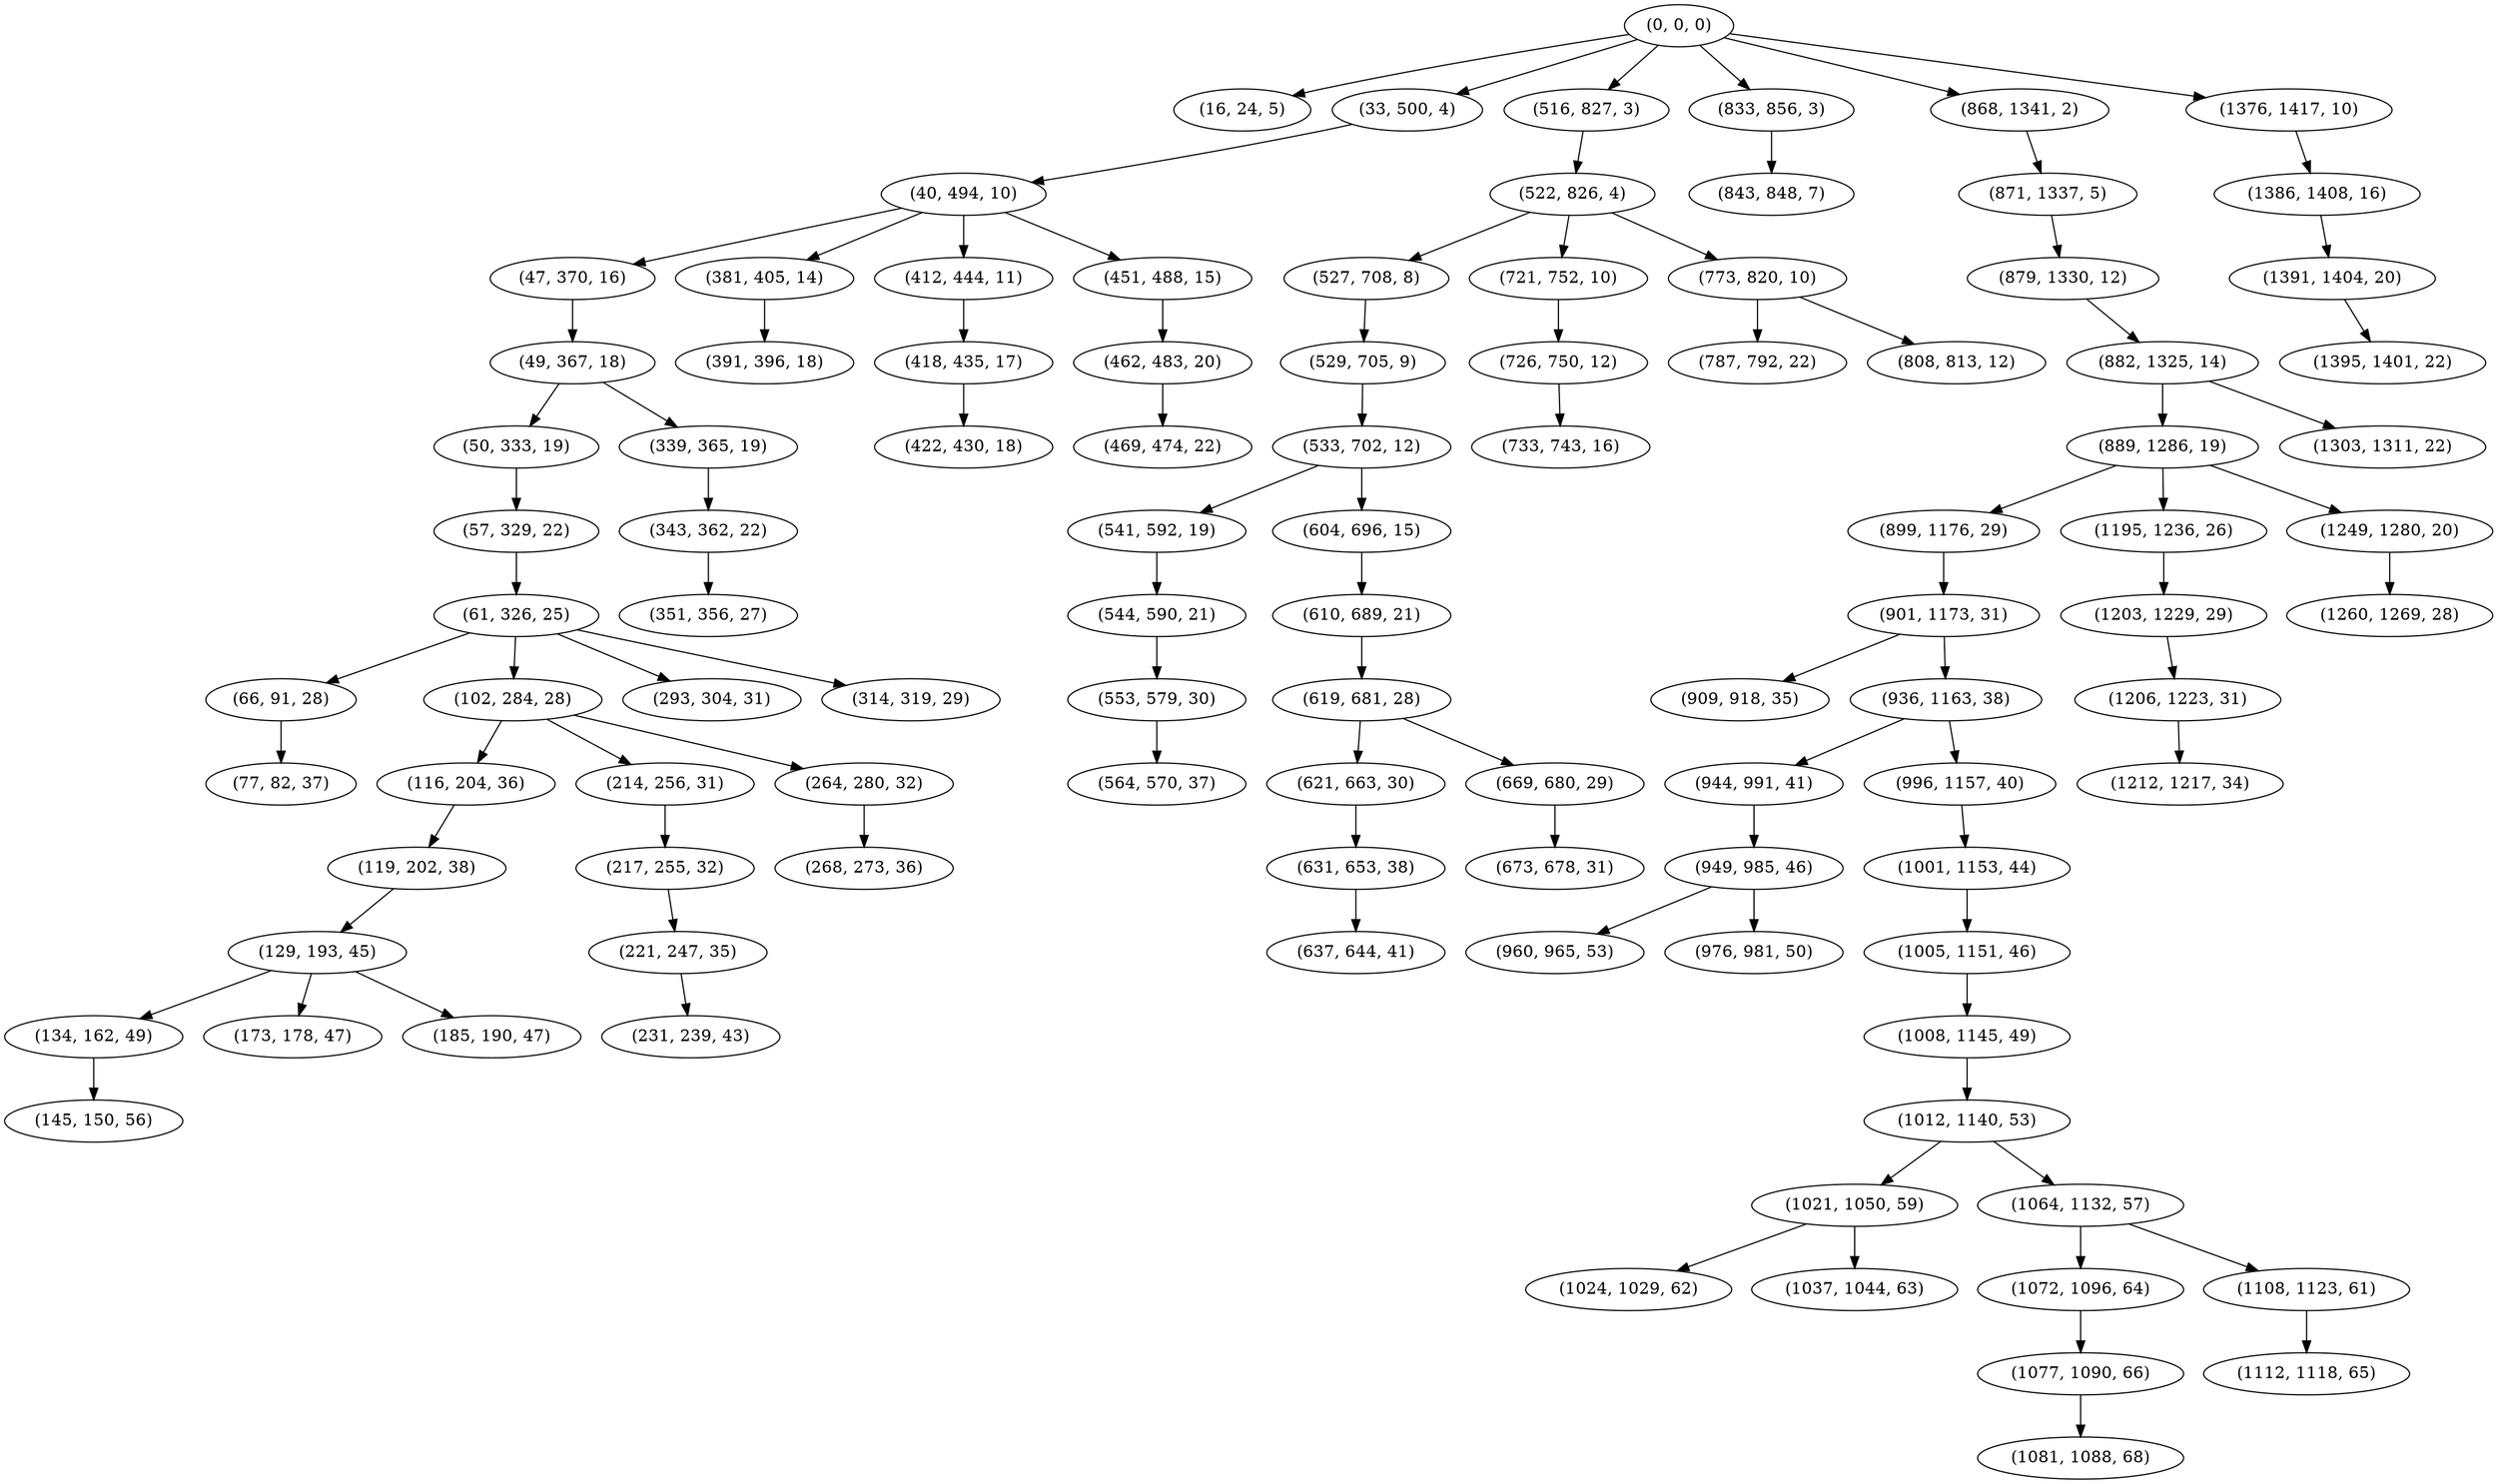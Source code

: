 digraph tree {
    "(0, 0, 0)";
    "(16, 24, 5)";
    "(33, 500, 4)";
    "(40, 494, 10)";
    "(47, 370, 16)";
    "(49, 367, 18)";
    "(50, 333, 19)";
    "(57, 329, 22)";
    "(61, 326, 25)";
    "(66, 91, 28)";
    "(77, 82, 37)";
    "(102, 284, 28)";
    "(116, 204, 36)";
    "(119, 202, 38)";
    "(129, 193, 45)";
    "(134, 162, 49)";
    "(145, 150, 56)";
    "(173, 178, 47)";
    "(185, 190, 47)";
    "(214, 256, 31)";
    "(217, 255, 32)";
    "(221, 247, 35)";
    "(231, 239, 43)";
    "(264, 280, 32)";
    "(268, 273, 36)";
    "(293, 304, 31)";
    "(314, 319, 29)";
    "(339, 365, 19)";
    "(343, 362, 22)";
    "(351, 356, 27)";
    "(381, 405, 14)";
    "(391, 396, 18)";
    "(412, 444, 11)";
    "(418, 435, 17)";
    "(422, 430, 18)";
    "(451, 488, 15)";
    "(462, 483, 20)";
    "(469, 474, 22)";
    "(516, 827, 3)";
    "(522, 826, 4)";
    "(527, 708, 8)";
    "(529, 705, 9)";
    "(533, 702, 12)";
    "(541, 592, 19)";
    "(544, 590, 21)";
    "(553, 579, 30)";
    "(564, 570, 37)";
    "(604, 696, 15)";
    "(610, 689, 21)";
    "(619, 681, 28)";
    "(621, 663, 30)";
    "(631, 653, 38)";
    "(637, 644, 41)";
    "(669, 680, 29)";
    "(673, 678, 31)";
    "(721, 752, 10)";
    "(726, 750, 12)";
    "(733, 743, 16)";
    "(773, 820, 10)";
    "(787, 792, 22)";
    "(808, 813, 12)";
    "(833, 856, 3)";
    "(843, 848, 7)";
    "(868, 1341, 2)";
    "(871, 1337, 5)";
    "(879, 1330, 12)";
    "(882, 1325, 14)";
    "(889, 1286, 19)";
    "(899, 1176, 29)";
    "(901, 1173, 31)";
    "(909, 918, 35)";
    "(936, 1163, 38)";
    "(944, 991, 41)";
    "(949, 985, 46)";
    "(960, 965, 53)";
    "(976, 981, 50)";
    "(996, 1157, 40)";
    "(1001, 1153, 44)";
    "(1005, 1151, 46)";
    "(1008, 1145, 49)";
    "(1012, 1140, 53)";
    "(1021, 1050, 59)";
    "(1024, 1029, 62)";
    "(1037, 1044, 63)";
    "(1064, 1132, 57)";
    "(1072, 1096, 64)";
    "(1077, 1090, 66)";
    "(1081, 1088, 68)";
    "(1108, 1123, 61)";
    "(1112, 1118, 65)";
    "(1195, 1236, 26)";
    "(1203, 1229, 29)";
    "(1206, 1223, 31)";
    "(1212, 1217, 34)";
    "(1249, 1280, 20)";
    "(1260, 1269, 28)";
    "(1303, 1311, 22)";
    "(1376, 1417, 10)";
    "(1386, 1408, 16)";
    "(1391, 1404, 20)";
    "(1395, 1401, 22)";
    "(0, 0, 0)" -> "(16, 24, 5)";
    "(0, 0, 0)" -> "(33, 500, 4)";
    "(0, 0, 0)" -> "(516, 827, 3)";
    "(0, 0, 0)" -> "(833, 856, 3)";
    "(0, 0, 0)" -> "(868, 1341, 2)";
    "(0, 0, 0)" -> "(1376, 1417, 10)";
    "(33, 500, 4)" -> "(40, 494, 10)";
    "(40, 494, 10)" -> "(47, 370, 16)";
    "(40, 494, 10)" -> "(381, 405, 14)";
    "(40, 494, 10)" -> "(412, 444, 11)";
    "(40, 494, 10)" -> "(451, 488, 15)";
    "(47, 370, 16)" -> "(49, 367, 18)";
    "(49, 367, 18)" -> "(50, 333, 19)";
    "(49, 367, 18)" -> "(339, 365, 19)";
    "(50, 333, 19)" -> "(57, 329, 22)";
    "(57, 329, 22)" -> "(61, 326, 25)";
    "(61, 326, 25)" -> "(66, 91, 28)";
    "(61, 326, 25)" -> "(102, 284, 28)";
    "(61, 326, 25)" -> "(293, 304, 31)";
    "(61, 326, 25)" -> "(314, 319, 29)";
    "(66, 91, 28)" -> "(77, 82, 37)";
    "(102, 284, 28)" -> "(116, 204, 36)";
    "(102, 284, 28)" -> "(214, 256, 31)";
    "(102, 284, 28)" -> "(264, 280, 32)";
    "(116, 204, 36)" -> "(119, 202, 38)";
    "(119, 202, 38)" -> "(129, 193, 45)";
    "(129, 193, 45)" -> "(134, 162, 49)";
    "(129, 193, 45)" -> "(173, 178, 47)";
    "(129, 193, 45)" -> "(185, 190, 47)";
    "(134, 162, 49)" -> "(145, 150, 56)";
    "(214, 256, 31)" -> "(217, 255, 32)";
    "(217, 255, 32)" -> "(221, 247, 35)";
    "(221, 247, 35)" -> "(231, 239, 43)";
    "(264, 280, 32)" -> "(268, 273, 36)";
    "(339, 365, 19)" -> "(343, 362, 22)";
    "(343, 362, 22)" -> "(351, 356, 27)";
    "(381, 405, 14)" -> "(391, 396, 18)";
    "(412, 444, 11)" -> "(418, 435, 17)";
    "(418, 435, 17)" -> "(422, 430, 18)";
    "(451, 488, 15)" -> "(462, 483, 20)";
    "(462, 483, 20)" -> "(469, 474, 22)";
    "(516, 827, 3)" -> "(522, 826, 4)";
    "(522, 826, 4)" -> "(527, 708, 8)";
    "(522, 826, 4)" -> "(721, 752, 10)";
    "(522, 826, 4)" -> "(773, 820, 10)";
    "(527, 708, 8)" -> "(529, 705, 9)";
    "(529, 705, 9)" -> "(533, 702, 12)";
    "(533, 702, 12)" -> "(541, 592, 19)";
    "(533, 702, 12)" -> "(604, 696, 15)";
    "(541, 592, 19)" -> "(544, 590, 21)";
    "(544, 590, 21)" -> "(553, 579, 30)";
    "(553, 579, 30)" -> "(564, 570, 37)";
    "(604, 696, 15)" -> "(610, 689, 21)";
    "(610, 689, 21)" -> "(619, 681, 28)";
    "(619, 681, 28)" -> "(621, 663, 30)";
    "(619, 681, 28)" -> "(669, 680, 29)";
    "(621, 663, 30)" -> "(631, 653, 38)";
    "(631, 653, 38)" -> "(637, 644, 41)";
    "(669, 680, 29)" -> "(673, 678, 31)";
    "(721, 752, 10)" -> "(726, 750, 12)";
    "(726, 750, 12)" -> "(733, 743, 16)";
    "(773, 820, 10)" -> "(787, 792, 22)";
    "(773, 820, 10)" -> "(808, 813, 12)";
    "(833, 856, 3)" -> "(843, 848, 7)";
    "(868, 1341, 2)" -> "(871, 1337, 5)";
    "(871, 1337, 5)" -> "(879, 1330, 12)";
    "(879, 1330, 12)" -> "(882, 1325, 14)";
    "(882, 1325, 14)" -> "(889, 1286, 19)";
    "(882, 1325, 14)" -> "(1303, 1311, 22)";
    "(889, 1286, 19)" -> "(899, 1176, 29)";
    "(889, 1286, 19)" -> "(1195, 1236, 26)";
    "(889, 1286, 19)" -> "(1249, 1280, 20)";
    "(899, 1176, 29)" -> "(901, 1173, 31)";
    "(901, 1173, 31)" -> "(909, 918, 35)";
    "(901, 1173, 31)" -> "(936, 1163, 38)";
    "(936, 1163, 38)" -> "(944, 991, 41)";
    "(936, 1163, 38)" -> "(996, 1157, 40)";
    "(944, 991, 41)" -> "(949, 985, 46)";
    "(949, 985, 46)" -> "(960, 965, 53)";
    "(949, 985, 46)" -> "(976, 981, 50)";
    "(996, 1157, 40)" -> "(1001, 1153, 44)";
    "(1001, 1153, 44)" -> "(1005, 1151, 46)";
    "(1005, 1151, 46)" -> "(1008, 1145, 49)";
    "(1008, 1145, 49)" -> "(1012, 1140, 53)";
    "(1012, 1140, 53)" -> "(1021, 1050, 59)";
    "(1012, 1140, 53)" -> "(1064, 1132, 57)";
    "(1021, 1050, 59)" -> "(1024, 1029, 62)";
    "(1021, 1050, 59)" -> "(1037, 1044, 63)";
    "(1064, 1132, 57)" -> "(1072, 1096, 64)";
    "(1064, 1132, 57)" -> "(1108, 1123, 61)";
    "(1072, 1096, 64)" -> "(1077, 1090, 66)";
    "(1077, 1090, 66)" -> "(1081, 1088, 68)";
    "(1108, 1123, 61)" -> "(1112, 1118, 65)";
    "(1195, 1236, 26)" -> "(1203, 1229, 29)";
    "(1203, 1229, 29)" -> "(1206, 1223, 31)";
    "(1206, 1223, 31)" -> "(1212, 1217, 34)";
    "(1249, 1280, 20)" -> "(1260, 1269, 28)";
    "(1376, 1417, 10)" -> "(1386, 1408, 16)";
    "(1386, 1408, 16)" -> "(1391, 1404, 20)";
    "(1391, 1404, 20)" -> "(1395, 1401, 22)";
}
